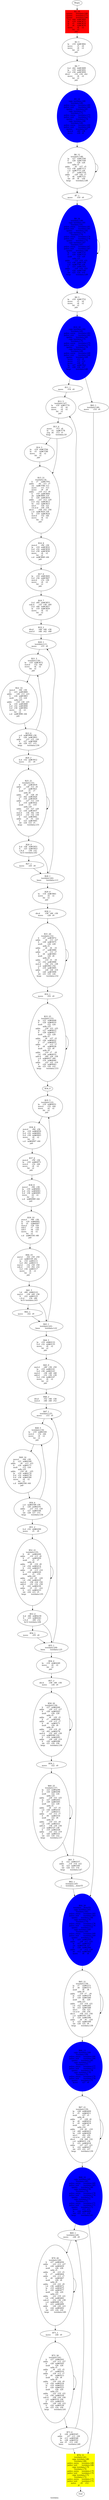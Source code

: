 digraph G{
	label = "testdata"	style = "dashed";
	color = purple;
	Node0 [label = "Begin"];
	Node0 -> {Node2 }
	Node1 [label = "End"];
	Node1 -> {}
	Node2 [label = "B2_10\nspawn	testdata.L80\nspawn	testdata.L73\nspawn	testdata.L66\nli.d	r44	nd#3669	\nla	r19	nd#3672	\nla	r5	nd#3674	\nli	r6	nd#3676	\nmove	r4	r2	\nfst	r2	\njalr	\n"];
	Node2 -> {Node3 }
	Node3 [label = "B3_5\nla	r19	nd#3682	\nmove	r5	r0	\nmove	r4	r2	\nfst	r2	\njalr	\n"];
	Node3 -> {Node4 }
	Node4 [label = "B4_7\nli.d	r42	nd#3689	\nla	r19	nd#3692	\nli.d	r34	nd#3694	\ndiv.d	r32	r34	r42	\nmove	r4	r2	\nfst	r2	\njalr	\n"];
	Node4 -> {Node5 }
	Node5 [label = "B5_14\ncqip	testdata.L80\ntestdata.L80:\npslice_entry	testdata.L80\npslice_exit	testdata.L80\nspawn	testdata.L81\ncqip	testdata.L73\ntestdata.L73:\npslice_entry	testdata.L73\npslice_exit	testdata.L73\nspawn	testdata.L74\ncqip	testdata.L66\ntestdata.L66:\npslice_entry	testdata.L66\npslice_exit	testdata.L66\nspawn	testdata.L67\nmov.d	r40	r36	\nmove	r26	r0	\n"];
	Node5 -> {Node6 }
	Node6 [label = "B6_12\ntestdata.L48:\nla	r27	nd#3706	\nli	r28	nd#3708	\nmult	r26	r28	\nmflo	r5	\naddu	r6	r27	r5	\nli.d	r36	nd#3713	\ns.d	nd#3715	r36	\nli	r7	nd#3718	\naddu	r26	r26	r7	\nli	r8	nd#3721	\nsle	r9	r8	r26	\nbeqz	testdata.L48\n"];
	Node6 -> {Node7 Node6 }
	Node7 [label = "B7_1\nmove	r10	r0	\n"];
	Node7 -> {Node8 }
	Node8 [label = "B8_24\ntestdata.L49:\ncqip	testdata.L81\ntestdata.L81:\npslice_entry	testdata.L81\npslice_exit	testdata.L81\nspawn	testdata.L82\ncqip	testdata.L74\ntestdata.L74:\npslice_entry	testdata.L74\npslice_exit	testdata.L74\nspawn	testdata.L75\ncqip	testdata.L67\ntestdata.L67:\npslice_entry	testdata.L67\npslice_exit	testdata.L67\nspawn	testdata.L68\nla	r19	nd#3731	\nli	r20	nd#3733	\nmult	r10	r20	\nmflo	r21	\naddu	r22	r19	r21	\nli.d	r38	nd#3738	\ns.d	nd#3740	r38	\nli	r23	nd#3743	\naddu	r10	r10	r23	\nli	r24	nd#3746	\nsle	r25	r24	r10	\nbeqz	testdata.L49\n"];
	Node8 -> {Node9 Node8 }
	Node9 [label = "B9_5\nla	r19	nd#3752	\nmove	r5	r0	\nmove	r4	r2	\nfst	r2	\njalr	\n"];
	Node9 -> {Node10 }
	Node10 [label = "B10_18\ncqip	testdata.L82\ntestdata.L82:\npslice_entry	testdata.L82\npslice_exit	testdata.L82\nspawn	testdata.L83\ncqip	testdata.L75\ntestdata.L75:\npslice_entry	testdata.L75\npslice_exit	testdata.L75\nspawn	testdata.L76\ncqip	testdata.L68\ntestdata.L68:\npslice_entry	testdata.L68\npslice_exit	testdata.L68\nspawn	testdata.L69\nmove	r12	r9	\nmove	r11	r12	\nmove	r26	r0	\nlw	r27	nd#3763	\nslt	r28	r26	r27	\nbeqz	testdata.L46\n"];
	Node10 -> {Node11 Node63 }
	Node11 [label = "B11_1\nmove	r14	r0	\n"];
	Node11 -> {Node12 }
	Node12 [label = "B12_5\ntestdata.L47:\nla	r19	nd#3770	\nmove	r5	r0	\nmove	r4	r2	\nfst	r2	\njalr	\n"];
	Node12 -> {Node13 }
	Node13 [label = "B13_4\nmove	r13	r9	\nla	r5	nd#3778	\nseq	r6	r13	r5	\nbeqz	testdata.L8\n"];
	Node13 -> {Node14 Node15 }
	Node14 [label = "B14_5\nla	r19	nd#3784	\nla	r5	nd#3786	\nmove	r4	r2	\nfst	r2	\njalr	\n"];
	Node14 -> {Node15 }
	Node15 [label = "B15_21\ntestdata.L8:\nli	r7	nd#3793	\naddu	r8	r11	r7	\nsw	nd#3796	r13	\nmove	r11	r13	\nmove	r9	r0	\naddu	r10	r13	r9	\nli	r19	nd#3804	\nsh	nd#3806	r19	\nli	r20	nd#3810	\naddu	r21	r13	r20	\nli.d	r52	nd#3813	\nlw	r22	nd#3815	\nmtc1	r54	r22	\ncvt.d.w	r56	r54	\ndiv.d	r58	r52	r56	\ns.d	nd#3820	r58	\nla	r19	nd#3824	\nmov.d	r32	r44	\nmove	r4	r2	\nfst	r2	\njalr	\n"];
	Node15 -> {Node16 }
	Node16 [label = "B16_8\nmov.d	r44	r36	\nla	r19	nd#3832	\nli.d	r32	nd#3834	\nli.d	r34	nd#3836	\nmove	r4	r2	\nfst	r2	\ns.d	nd#3840	r44	\njalr	\n"];
	Node16 -> {Node17 }
	Node17 [label = "B17_6\nla	r19	nd#3845	\nli.d	r34	nd#3847	\nmov.d	r32	r36	\nmove	r4	r2	\nfst	r2	\njalr	\n"];
	Node17 -> {Node18 }
	Node18 [label = "B18_7\nli.d	r60	nd#3853	\nsub.d	r32	r36	r60	\nli.d	r46	nd#3857	\nla	r19	nd#3859	\nmove	r4	r2	\nfst	r2	\njalr	\n"];
	Node18 -> {Node19 }
	Node19 [label = "B19_2\ndiv.d	r48	r46	r36	\nmul.d	r46	r42	r48	\n"];
	Node19 -> {Node20 }
	Node20 [label = "B20_1\ntestdata.L11:\nmove	r15	r0	\n"];
	Node20 -> {Node21 }
	Node21 [label = "B21_5\ntestdata.L50:\nla	r19	nd#3872	\nmov.d	r32	r44	\nmove	r4	r2	\nfst	r2	\njalr	\n"];
	Node21 -> {Node22 }
	Node22 [label = "B22_14\nmov.d	r44	r36	\nli	r23	nd#3880	\naddu	r26	r13	r23	\nli	r24	nd#3883	\nmult	r15	r24	\nmflo	r25	\naddu	r16	r26	r25	\nla	r19	nd#3888	\nli.d	r32	nd#3890	\nli.d	r34	nd#3892	\nmove	r4	r2	\nfst	r2	\ns.d	nd#3896	r44	\njalr	\n"];
	Node22 -> {Node23 }
	Node23 [label = "B23_6\ns.d	nd#3900	r36	\nli	r26	nd#3903	\naddu	r15	r15	r26	\nli	r27	nd#3906	\nsle	r28	r27	r15	\nbeqz	testdata.L50\n"];
	Node23 -> {Node24 Node21 }
	Node24 [label = "B24_2\nli.d	r32	nd#3912	\nmove	r5	r0	\n"];
	Node24 -> {Node25 }
	Node25 [label = "B25_21\ntestdata.L51:\nli	r6	nd#3918	\naddu	r28	r13	r6	\nli	r7	nd#3921	\nmult	r5	r7	\nmflo	r8	\naddu	r9	r28	r8	\nl.d	r62	nd#3926	\nli	r10	nd#3929	\naddu	r27	r13	r10	\nli	r19	nd#3932	\nmult	r5	r19	\nmflo	r20	\naddu	r21	r27	r20	\nl.d	r34	nd#3937	\nmul.d	r34	r62	r34	\nadd.d	r32	r32	r34	\nli	r22	nd#3942	\naddu	r5	r5	r22	\nli	r23	nd#3945	\nsle	r24	r23	r5	\nbeqz	testdata.L51\n"];
	Node25 -> {Node26 Node25 }
	Node26 [label = "B26_4\nli.d	r36	nd#3951	\nli	r25	nd#3953	\nc.lt.d	r36	r32	\nbc1t	testdata.L62\n"];
	Node26 -> {Node27 Node28 }
	Node27 [label = "B27_1\nmove	r25	r0	\n"];
	Node27 -> {Node28 }
	Node28 [label = "B28_1\ntestdata.L62:\nbnez	testdata.L11\n"];
	Node28 -> {Node29 Node20 }
	Node29 [label = "B29_4\nla	r19	nd#3961	\nmove	r4	r2	\nfst	r2	\njalr	\n"];
	Node29 -> {Node30 }
	Node30 [label = "B30_2\ndiv.d	r38	r46	r36	\nmove	r26	r0	\n"];
	Node30 -> {Node31 }
	Node31 [label = "B31_20\ntestdata.L52:\nli	r27	nd#3972	\naddu	r6	r13	r27	\nli	r28	nd#3975	\nmult	r26	r28	\nmflo	r5	\naddu	r6	r6	r5	\nli	r7	nd#3980	\naddu	r5	r13	r7	\nli	r8	nd#3983	\nmult	r26	r8	\nmflo	r9	\naddu	r10	r5	r9	\nl.d	r52	nd#3988	\nmul.d	r54	r52	r38	\ns.d	nd#3992	r54	\nli	r19	nd#3995	\naddu	r26	r26	r19	\nli	r20	nd#3998	\nsle	r21	r20	r26	\nbeqz	testdata.L52\n"];
	Node31 -> {Node32 Node31 }
	Node32 [label = "B32_1\nmove	r22	r0	\n"];
	Node32 -> {Node33 }
	Node33 [label = "B33_25\ntestdata.L53:\nla	r23	nd#4008	\nli	r24	nd#4010	\nmult	r22	r24	\nmflo	r25	\naddu	r26	r23	r25	\nla	r27	nd#4015	\nli	r28	nd#4017	\nmult	r22	r28	\nmflo	r5	\naddu	r6	r27	r5	\nl.d	r56	nd#4022	\nli	r7	nd#4025	\naddu	r7	r13	r7	\nli	r8	nd#4028	\nmult	r22	r8	\nmflo	r9	\naddu	r10	r7	r9	\nl.d	r58	nd#4033	\nadd.d	r60	r56	r58	\ns.d	nd#4037	r60	\nli	r19	nd#4040	\naddu	r22	r22	r19	\nli	r20	nd#4043	\nsle	r21	r20	r22	\nbeqz	testdata.L53\n"];
	Node33 -> {Node34 Node33 }
	Node34 [label = "B34_0\n"];
	Node34 -> {Node35 }
	Node35 [label = "B35_5\ntestdata.L22:\nla	r19	nd#4051	\nmov.d	r32	r44	\nmove	r4	r2	\nfst	r2	\njalr	\n"];
	Node35 -> {Node36 }
	Node36 [label = "B36_8\nmov.d	r44	r36	\nla	r19	nd#4059	\nli.d	r32	nd#4061	\nli.d	r34	nd#4063	\nmove	r4	r2	\nfst	r2	\ns.d	nd#4067	r44	\njalr	\n"];
	Node36 -> {Node37 }
	Node37 [label = "B37_6\nmov.d	r50	r36	\nla	r19	nd#4073	\nmov.d	r32	r44	\nmove	r4	r2	\nfst	r2	\njalr	\n"];
	Node37 -> {Node38 }
	Node38 [label = "B38_8\nmov.d	r44	r36	\nla	r19	nd#4081	\nli.d	r32	nd#4083	\nli.d	r34	nd#4085	\nmove	r4	r2	\nfst	r2	\ns.d	nd#4089	r44	\njalr	\n"];
	Node38 -> {Node39 }
	Node39 [label = "B39_10\nmov.d	r46	r36	\nla	r19	nd#4095	\nla	r5	nd#4097	\nmov.d	r34	r50	\nmfc1	r7	r34	\nmfc1	r8	r35	\nmove	r4	r2	\nfst	r2	\ns.d	nd#4104	r46	\njalr	\n"];
	Node39 -> {Node40 }
	Node40 [label = "B40_10\nmul.d	r62	r50	r50	\ns.d	nd#4109	r62	\nla	r19	nd#4111	\nli.d	r62	nd#4113	\nmul.d	r32	r50	r50	\nsub.d	r32	r62	r32	\nli.d	r34	nd#4117	\nmove	r4	r2	\nfst	r2	\njalr	\n"];
	Node40 -> {Node41 }
	Node41 [label = "B41_5\nl.d	r60	nd#4122	\nmul.d	r34	r60	r36	\nli	r22	nd#4125	\nc.lt.d	r34	r46	\nbc1t	testdata.L63\n"];
	Node41 -> {Node42 Node43 }
	Node42 [label = "B42_1\nmove	r22	r0	\n"];
	Node42 -> {Node43 }
	Node43 [label = "B43_1\ntestdata.L63:\nbnez	testdata.L22\n"];
	Node43 -> {Node44 Node35 }
	Node44 [label = "B44_5\nla	r19	nd#4133	\nli.d	r32	nd#4135	\nmove	r4	r2	\nfst	r2	\njalr	\n"];
	Node44 -> {Node45 }
	Node45 [label = "B45_9\nmul.d	r46	r36	r50	\nla	r19	nd#4141	\nli.d	r36	nd#4143	\nmul.d	r38	r48	r48	\nadd.d	r32	r36	r38	\nli.d	r34	nd#4147	\nmove	r4	r2	\nfst	r2	\njalr	\n"];
	Node45 -> {Node46 }
	Node46 [label = "B46_2\ndiv.d	r52	r46	r36	\nmul.d	r46	r40	r52	\n"];
	Node46 -> {Node47 }
	Node47 [label = "B47_1\ntestdata.L25:\nmove	r15	r0	\n"];
	Node47 -> {Node48 }
	Node48 [label = "B48_5\ntestdata.L54:\nla	r19	nd#4160	\nmov.d	r32	r44	\nmove	r4	r2	\nfst	r2	\njalr	\n"];
	Node48 -> {Node49 }
	Node49 [label = "B49_14\nmov.d	r44	r36	\nli	r23	nd#4168	\naddu	r8	r13	r23	\nli	r24	nd#4171	\nmult	r15	r24	\nmflo	r25	\naddu	r16	r8	r25	\nla	r19	nd#4176	\nli.d	r32	nd#4178	\nli.d	r34	nd#4180	\nmove	r4	r2	\nfst	r2	\ns.d	nd#4184	r44	\njalr	\n"];
	Node49 -> {Node50 }
	Node50 [label = "B50_6\ns.d	nd#4188	r36	\nli	r26	nd#4191	\naddu	r15	r15	r26	\nli	r27	nd#4194	\nsle	r28	r27	r15	\nbeqz	testdata.L54\n"];
	Node50 -> {Node51 Node48 }
	Node51 [label = "B51_2\nli.d	r32	nd#4200	\nmove	r5	r0	\n"];
	Node51 -> {Node52 }
	Node52 [label = "B52_21\ntestdata.L55:\nli	r6	nd#4206	\naddu	r10	r13	r6	\nli	r7	nd#4209	\nmult	r5	r7	\nmflo	r8	\naddu	r9	r10	r8	\nl.d	r54	nd#4214	\nli	r10	nd#4217	\naddu	r9	r13	r10	\nli	r19	nd#4220	\nmult	r5	r19	\nmflo	r20	\naddu	r21	r9	r20	\nl.d	r56	nd#4225	\nmul.d	r58	r54	r56	\nadd.d	r32	r32	r58	\nli	r22	nd#4230	\naddu	r5	r5	r22	\nli	r23	nd#4233	\nsle	r24	r23	r5	\nbeqz	testdata.L55\n"];
	Node52 -> {Node53 Node52 }
	Node53 [label = "B53_4\nli.d	r60	nd#4239	\nli	r25	nd#4241	\nc.lt.d	r60	r32	\nbc1t	testdata.L64\n"];
	Node53 -> {Node54 Node55 }
	Node54 [label = "B54_1\nmove	r25	r0	\n"];
	Node54 -> {Node55 }
	Node55 [label = "B55_1\ntestdata.L64:\nbnez	testdata.L25\n"];
	Node55 -> {Node56 Node47 }
	Node56 [label = "B56_4\nla	r19	nd#4249	\nmove	r4	r2	\nfst	r2	\njalr	\n"];
	Node56 -> {Node57 }
	Node57 [label = "B57_2\ndiv.d	r38	r46	r36	\nmove	r26	r0	\n"];
	Node57 -> {Node58 }
	Node58 [label = "B58_20\ntestdata.L56:\nli	r27	nd#4260	\naddu	r20	r13	r27	\nli	r28	nd#4263	\nmult	r26	r28	\nmflo	r5	\naddu	r6	r20	r5	\nli	r7	nd#4268	\naddu	r19	r13	r7	\nli	r8	nd#4271	\nmult	r26	r8	\nmflo	r9	\naddu	r10	r19	r9	\nl.d	r62	nd#4276	\nmul.d	r32	r62	r38	\ns.d	nd#4280	r32	\nli	r19	nd#4283	\naddu	r26	r26	r19	\nli	r20	nd#4286	\nsle	r21	r20	r26	\nbeqz	testdata.L56\n"];
	Node58 -> {Node59 Node58 }
	Node59 [label = "B59_1\nmove	r22	r0	\n"];
	Node59 -> {Node60 }
	Node60 [label = "B60_25\ntestdata.L57:\nla	r23	nd#4296	\nli	r24	nd#4298	\nmult	r22	r24	\nmflo	r25	\naddu	r26	r23	r25	\nla	r27	nd#4303	\nli	r28	nd#4305	\nmult	r22	r28	\nmflo	r5	\naddu	r6	r27	r5	\nl.d	r34	nd#4310	\nli	r7	nd#4313	\naddu	r21	r13	r7	\nli	r8	nd#4316	\nmult	r22	r8	\nmflo	r9	\naddu	r10	r21	r9	\nl.d	r36	nd#4321	\nadd.d	r38	r34	r36	\ns.d	nd#4325	r38	\nli	r19	nd#4328	\naddu	r22	r22	r19	\nli	r20	nd#4331	\nsle	r21	r20	r22	\nbeqz	testdata.L57\n"];
	Node60 -> {Node61 Node60 }
	Node61 [label = "B61_5\nli	r22	nd#4337	\naddu	r14	r14	r22	\nlw	r23	nd#4340	\nsle	r24	r23	r14	\nbeqz	testdata.L47\n"];
	Node61 -> {Node62 Node12 }
	Node62 [label = "B62_1\ntestdata.L65:\nj	testdata.__done55\n"];
	Node62 -> {Node64 }
	Node63 [label = "B63_1\ntestdata.L46:\nmove	r14	r0	\n"];
	Node63 -> {Node64 }
	Node64 [label = "B64_20\ntestdata.__done55:\ncqip	testdata.L83\ntestdata.L83:\npslice_entry	testdata.L83\npslice_exit	testdata.L83\nspawn	testdata.L84\ncqip	testdata.L76\ntestdata.L76:\npslice_entry	testdata.L76\npslice_exit	testdata.L76\nspawn	testdata.L77\ncqip	testdata.L69\ntestdata.L69:\npslice_entry	testdata.L69\npslice_exit	testdata.L69\nspawn	testdata.L70\nli	r25	nd#4350	\naddu	r26	r11	r25	\nla	r27	nd#4353	\nsw	nd#4356	r27	\nli	r28	nd#4360	\naddu	r5	r12	r28	\nlw	r12	nd#4363	\nmove	r6	r0	\n"];
	Node64 -> {Node65 }
	Node65 [label = "B65_21\ntestdata.L58:\nla	r7	nd#4371	\nli	r8	nd#4373	\nmult	r6	r8	\nmflo	r9	\naddu	r10	r7	r9	\nla	r19	nd#4378	\nli	r20	nd#4380	\nmult	r6	r20	\nmflo	r21	\naddu	r22	r19	r21	\nl.d	r52	nd#4385	\nlw	r23	nd#4388	\nmtc1	r54	r23	\ncvt.d.w	r56	r54	\ndiv.d	r58	r52	r56	\ns.d	nd#4393	r58	\nli	r24	nd#4396	\naddu	r6	r6	r24	\nli	r25	nd#4399	\nsle	r26	r25	r6	\nbeqz	testdata.L58\n"];
	Node65 -> {Node66 Node65 }
	Node66 [label = "B66_13\ncqip	testdata.L84\ntestdata.L84:\npslice_entry	testdata.L84\npslice_exit	testdata.L84\nspawn	testdata.L85\ncqip	testdata.L77\ntestdata.L77:\npslice_entry	testdata.L77\npslice_exit	testdata.L77\nspawn	testdata.L78\ncqip	testdata.L70\ntestdata.L70:\npslice_entry	testdata.L70\npslice_exit	testdata.L70\nspawn	testdata.L71\nmove	r27	r0	\n"];
	Node66 -> {Node67 }
	Node67 [label = "B67_21\ntestdata.L59:\nla	r28	nd#4409	\nli	r5	nd#4411	\nmult	r27	r5	\nmflo	r6	\naddu	r7	r28	r6	\nla	r8	nd#4416	\nli	r9	nd#4418	\nmult	r27	r9	\nmflo	r10	\naddu	r19	r8	r10	\nl.d	r60	nd#4423	\nlw	r20	nd#4426	\nmtc1	r62	r20	\ncvt.d.w	r32	r62	\ndiv.d	r34	r60	r32	\ns.d	nd#4431	r34	\nli	r21	nd#4434	\naddu	r27	r27	r21	\nli	r22	nd#4437	\nsle	r23	r22	r27	\nbeqz	testdata.L59\n"];
	Node67 -> {Node68 Node67 }
	Node68 [label = "B68_16\ncqip	testdata.L85\ntestdata.L85:\npslice_entry	testdata.L85\npslice_exit	testdata.L85\nspawn	testdata.L86\ncqip	testdata.L78\ntestdata.L78:\npslice_entry	testdata.L78\npslice_exit	testdata.L78\nspawn	testdata.L79\ncqip	testdata.L71\ntestdata.L71:\npslice_entry	testdata.L71\npslice_exit	testdata.L71\nspawn	testdata.L72\nmove	r13	r12	\nla	r24	nd#4445	\nsne	r25	r13	r24	\nbeqz	testdata.L41\n"];
	Node68 -> {Node69 Node74 }
	Node69 [label = "B69_1\ntestdata.L40:\nmove	r26	r0	\n"];
	Node69 -> {Node70 }
	Node70 [label = "B70_26\ntestdata.L60:\nli	r27	nd#4456	\naddu	r23	r13	r27	\nli	r28	nd#4459	\nmult	r26	r28	\nmflo	r5	\naddu	r6	r23	r5	\nli	r7	nd#4464	\naddu	r22	r13	r7	\nli	r8	nd#4467	\nmult	r26	r8	\nmflo	r9	\naddu	r10	r22	r9	\nl.d	r36	nd#4472	\nla	r19	nd#4475	\nli	r20	nd#4477	\nmult	r26	r20	\nmflo	r21	\naddu	r22	r19	r21	\nl.d	r38	nd#4482	\nsub.d	r52	r36	r38	\ns.d	nd#4486	r52	\nli	r23	nd#4489	\naddu	r26	r26	r23	\nli	r24	nd#4492	\nsle	r25	r24	r26	\nbeqz	testdata.L60\n"];
	Node70 -> {Node71 Node70 }
	Node71 [label = "B71_1\nmove	r26	r0	\n"];
	Node71 -> {Node72 }
	Node72 [label = "B72_26\ntestdata.L61:\nli	r27	nd#4502	\naddu	r25	r13	r27	\nli	r28	nd#4505	\nmult	r26	r28	\nmflo	r5	\naddu	r6	r25	r5	\nli	r7	nd#4510	\naddu	r24	r13	r7	\nli	r8	nd#4513	\nmult	r26	r8	\nmflo	r9	\naddu	r10	r24	r9	\nl.d	r54	nd#4518	\nla	r19	nd#4521	\nli	r20	nd#4523	\nmult	r26	r20	\nmflo	r21	\naddu	r22	r19	r21	\nl.d	r56	nd#4528	\nsub.d	r58	r54	r56	\ns.d	nd#4532	r58	\nli	r23	nd#4535	\naddu	r26	r26	r23	\nli	r24	nd#4538	\nsle	r25	r24	r26	\nbeqz	testdata.L61\n"];
	Node72 -> {Node73 Node72 }
	Node73 [label = "B73_6\nli	r26	nd#4545	\naddu	r27	r13	r26	\nlw	r13	nd#4548	\nla	r28	nd#4552	\nsne	r5	r13	r28	\nbnez	testdata.L40\n"];
	Node73 -> {Node74 Node69 }
	Node74 [label = "B74_11\ntestdata.L41:\ncqip	testdata.L86\ntestdata.L86:\npslice_entry	testdata.L86\npslice_exit	testdata.L86\ncqip	testdata.L79\ntestdata.L79:\npslice_entry	testdata.L79\npslice_exit	testdata.L79\ncqip	testdata.L72\ntestdata.L72:\npslice_entry	testdata.L72\npslice_exit	testdata.L72\nmove	r9	r12	\njr	\n"];
	Node74 -> {Node1 }
	Node2 [shape = box ,style=filled ,color=red];
	Node2 [shape = box ,style=filled ,color=red];
	Node2 [shape = box ,style=filled ,color=red];
	Node5 [shape = ellipse ,style=filled ,color=blue];
	Node5 [shape = ellipse ,style=filled ,color=blue];
	Node5 [shape = ellipse ,style=filled ,color=blue];
	Node8 [shape = ellipse ,style=filled ,color=blue];
	Node8 [shape = ellipse ,style=filled ,color=blue];
	Node8 [shape = ellipse ,style=filled ,color=blue];
	Node10 [shape = ellipse ,style=filled ,color=blue];
	Node10 [shape = ellipse ,style=filled ,color=blue];
	Node10 [shape = ellipse ,style=filled ,color=blue];
	Node64 [shape = ellipse ,style=filled ,color=blue];
	Node64 [shape = ellipse ,style=filled ,color=blue];
	Node64 [shape = ellipse ,style=filled ,color=blue];
	Node66 [shape = ellipse ,style=filled ,color=blue];
	Node66 [shape = ellipse ,style=filled ,color=blue];
	Node66 [shape = ellipse ,style=filled ,color=blue];
	Node68 [shape = ellipse ,style=filled ,color=blue];
	Node68 [shape = ellipse ,style=filled ,color=blue];
	Node68 [shape = ellipse ,style=filled ,color=blue];
	Node74 [shape = polygon ,style=filled ,color=yellow];
	Node74 [shape = polygon ,style=filled ,color=yellow];
	Node74 [shape = polygon ,style=filled ,color=yellow];
}

